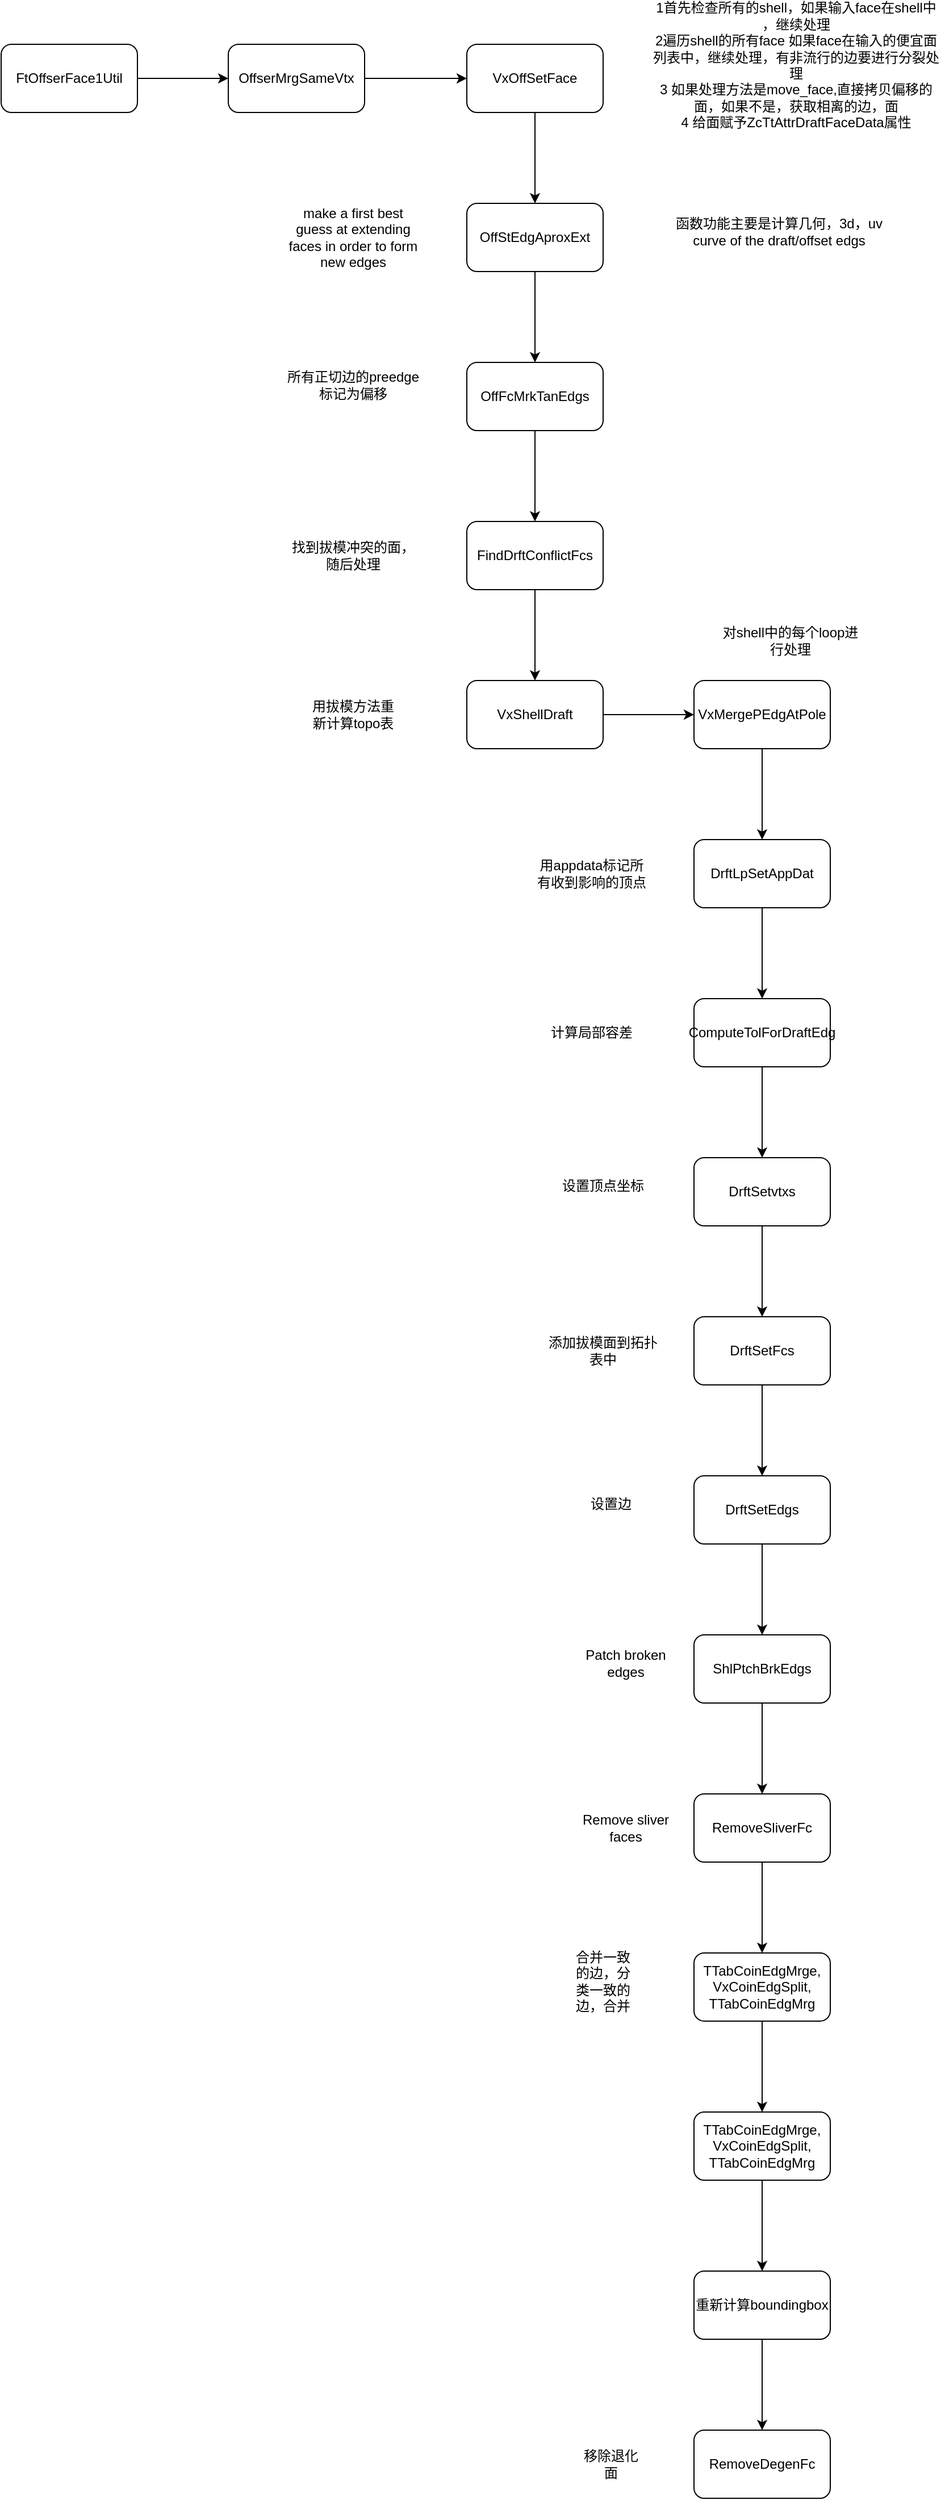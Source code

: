 <mxfile version="24.7.15">
  <diagram name="第 1 页" id="YE1NN4_8z4oJuWLOnsad">
    <mxGraphModel dx="1050" dy="618" grid="1" gridSize="10" guides="1" tooltips="1" connect="1" arrows="1" fold="1" page="1" pageScale="1" pageWidth="827" pageHeight="1169" math="0" shadow="0">
      <root>
        <mxCell id="0" />
        <mxCell id="1" parent="0" />
        <mxCell id="pQGIZ2C4_gywt-hOBK8q-5" value="" style="edgeStyle=orthogonalEdgeStyle;rounded=0;orthogonalLoop=1;jettySize=auto;html=1;" edge="1" parent="1" source="pQGIZ2C4_gywt-hOBK8q-1" target="pQGIZ2C4_gywt-hOBK8q-4">
          <mxGeometry relative="1" as="geometry" />
        </mxCell>
        <mxCell id="pQGIZ2C4_gywt-hOBK8q-1" value="FtOffserFace1Util" style="rounded=1;whiteSpace=wrap;html=1;" vertex="1" parent="1">
          <mxGeometry x="340" y="300" width="120" height="60" as="geometry" />
        </mxCell>
        <mxCell id="pQGIZ2C4_gywt-hOBK8q-7" value="" style="edgeStyle=orthogonalEdgeStyle;rounded=0;orthogonalLoop=1;jettySize=auto;html=1;" edge="1" parent="1" source="pQGIZ2C4_gywt-hOBK8q-4" target="pQGIZ2C4_gywt-hOBK8q-6">
          <mxGeometry relative="1" as="geometry" />
        </mxCell>
        <mxCell id="pQGIZ2C4_gywt-hOBK8q-4" value="OffserMrgSameVtx" style="rounded=1;whiteSpace=wrap;html=1;" vertex="1" parent="1">
          <mxGeometry x="540" y="300" width="120" height="60" as="geometry" />
        </mxCell>
        <mxCell id="pQGIZ2C4_gywt-hOBK8q-9" value="" style="edgeStyle=orthogonalEdgeStyle;rounded=0;orthogonalLoop=1;jettySize=auto;html=1;" edge="1" parent="1" source="pQGIZ2C4_gywt-hOBK8q-6" target="pQGIZ2C4_gywt-hOBK8q-8">
          <mxGeometry relative="1" as="geometry" />
        </mxCell>
        <mxCell id="pQGIZ2C4_gywt-hOBK8q-6" value="VxOffSetFace" style="rounded=1;whiteSpace=wrap;html=1;" vertex="1" parent="1">
          <mxGeometry x="750" y="300" width="120" height="60" as="geometry" />
        </mxCell>
        <mxCell id="pQGIZ2C4_gywt-hOBK8q-15" value="" style="edgeStyle=orthogonalEdgeStyle;rounded=0;orthogonalLoop=1;jettySize=auto;html=1;" edge="1" parent="1" source="pQGIZ2C4_gywt-hOBK8q-8" target="pQGIZ2C4_gywt-hOBK8q-14">
          <mxGeometry relative="1" as="geometry" />
        </mxCell>
        <mxCell id="pQGIZ2C4_gywt-hOBK8q-8" value="OffStEdgAproxExt" style="rounded=1;whiteSpace=wrap;html=1;" vertex="1" parent="1">
          <mxGeometry x="750" y="440" width="120" height="60" as="geometry" />
        </mxCell>
        <mxCell id="pQGIZ2C4_gywt-hOBK8q-11" value="1首先检查所有的shell，如果输入face在shell中 ，继续处理&lt;div&gt;2遍历shell的所有face 如果face在输入的便宜面列表中，继续处理，有非流行的边要进行分裂处理&lt;/div&gt;&lt;div&gt;3 如果处理方法是move_face,直接拷贝偏移的面，如果不是，获取相离的边，面&lt;/div&gt;&lt;div&gt;4 给面赋予ZcTtAttrDraftFaceData属性&lt;/div&gt;&lt;div&gt;&lt;br&gt;&lt;/div&gt;&lt;div&gt;&lt;br&gt;&lt;/div&gt;&lt;div&gt;&lt;br&gt;&lt;/div&gt;" style="text;html=1;align=center;verticalAlign=middle;whiteSpace=wrap;rounded=0;" vertex="1" parent="1">
          <mxGeometry x="910" y="300" width="260" height="80" as="geometry" />
        </mxCell>
        <mxCell id="pQGIZ2C4_gywt-hOBK8q-12" value="make a first best guess at extending faces in order to form new edges" style="text;html=1;align=center;verticalAlign=middle;whiteSpace=wrap;rounded=0;" vertex="1" parent="1">
          <mxGeometry x="590" y="455" width="120" height="30" as="geometry" />
        </mxCell>
        <mxCell id="pQGIZ2C4_gywt-hOBK8q-13" value="函数功能主要是计算几何，3d，uv curve of the draft/offset edgs" style="text;html=1;align=center;verticalAlign=middle;whiteSpace=wrap;rounded=0;" vertex="1" parent="1">
          <mxGeometry x="920" y="450" width="210" height="30" as="geometry" />
        </mxCell>
        <mxCell id="pQGIZ2C4_gywt-hOBK8q-18" value="" style="edgeStyle=orthogonalEdgeStyle;rounded=0;orthogonalLoop=1;jettySize=auto;html=1;" edge="1" parent="1" source="pQGIZ2C4_gywt-hOBK8q-14" target="pQGIZ2C4_gywt-hOBK8q-17">
          <mxGeometry relative="1" as="geometry" />
        </mxCell>
        <mxCell id="pQGIZ2C4_gywt-hOBK8q-14" value="OffFcMrkTanEdgs" style="rounded=1;whiteSpace=wrap;html=1;" vertex="1" parent="1">
          <mxGeometry x="750" y="580" width="120" height="60" as="geometry" />
        </mxCell>
        <mxCell id="pQGIZ2C4_gywt-hOBK8q-16" value="所有正切边的preedge标记为偏移" style="text;html=1;align=center;verticalAlign=middle;whiteSpace=wrap;rounded=0;" vertex="1" parent="1">
          <mxGeometry x="590" y="585" width="120" height="30" as="geometry" />
        </mxCell>
        <mxCell id="pQGIZ2C4_gywt-hOBK8q-21" value="" style="edgeStyle=orthogonalEdgeStyle;rounded=0;orthogonalLoop=1;jettySize=auto;html=1;" edge="1" parent="1" source="pQGIZ2C4_gywt-hOBK8q-17" target="pQGIZ2C4_gywt-hOBK8q-20">
          <mxGeometry relative="1" as="geometry" />
        </mxCell>
        <mxCell id="pQGIZ2C4_gywt-hOBK8q-17" value="FindDrftConflictFcs" style="rounded=1;whiteSpace=wrap;html=1;" vertex="1" parent="1">
          <mxGeometry x="750" y="720" width="120" height="60" as="geometry" />
        </mxCell>
        <mxCell id="pQGIZ2C4_gywt-hOBK8q-19" value="找到拔模冲突的面，随后处理" style="text;html=1;align=center;verticalAlign=middle;whiteSpace=wrap;rounded=0;" vertex="1" parent="1">
          <mxGeometry x="590" y="735" width="120" height="30" as="geometry" />
        </mxCell>
        <mxCell id="pQGIZ2C4_gywt-hOBK8q-24" value="" style="edgeStyle=orthogonalEdgeStyle;rounded=0;orthogonalLoop=1;jettySize=auto;html=1;" edge="1" parent="1" source="pQGIZ2C4_gywt-hOBK8q-20" target="pQGIZ2C4_gywt-hOBK8q-23">
          <mxGeometry relative="1" as="geometry" />
        </mxCell>
        <mxCell id="pQGIZ2C4_gywt-hOBK8q-20" value="VxShellDraft" style="rounded=1;whiteSpace=wrap;html=1;" vertex="1" parent="1">
          <mxGeometry x="750" y="860" width="120" height="60" as="geometry" />
        </mxCell>
        <mxCell id="pQGIZ2C4_gywt-hOBK8q-22" value="用拔模方法重新计算topo表" style="text;html=1;align=center;verticalAlign=middle;whiteSpace=wrap;rounded=0;" vertex="1" parent="1">
          <mxGeometry x="610" y="875" width="80" height="30" as="geometry" />
        </mxCell>
        <mxCell id="pQGIZ2C4_gywt-hOBK8q-27" value="" style="edgeStyle=orthogonalEdgeStyle;rounded=0;orthogonalLoop=1;jettySize=auto;html=1;" edge="1" parent="1" source="pQGIZ2C4_gywt-hOBK8q-23" target="pQGIZ2C4_gywt-hOBK8q-26">
          <mxGeometry relative="1" as="geometry" />
        </mxCell>
        <mxCell id="pQGIZ2C4_gywt-hOBK8q-23" value="VxMergePEdgAtPole" style="rounded=1;whiteSpace=wrap;html=1;" vertex="1" parent="1">
          <mxGeometry x="950" y="860" width="120" height="60" as="geometry" />
        </mxCell>
        <mxCell id="pQGIZ2C4_gywt-hOBK8q-25" value="对shell中的每个loop进行处理" style="text;html=1;align=center;verticalAlign=middle;whiteSpace=wrap;rounded=0;" vertex="1" parent="1">
          <mxGeometry x="970" y="810" width="130" height="30" as="geometry" />
        </mxCell>
        <mxCell id="pQGIZ2C4_gywt-hOBK8q-30" value="" style="edgeStyle=orthogonalEdgeStyle;rounded=0;orthogonalLoop=1;jettySize=auto;html=1;" edge="1" parent="1" source="pQGIZ2C4_gywt-hOBK8q-26" target="pQGIZ2C4_gywt-hOBK8q-29">
          <mxGeometry relative="1" as="geometry" />
        </mxCell>
        <mxCell id="pQGIZ2C4_gywt-hOBK8q-26" value="DrftLpSetAppDat" style="rounded=1;whiteSpace=wrap;html=1;" vertex="1" parent="1">
          <mxGeometry x="950" y="1000" width="120" height="60" as="geometry" />
        </mxCell>
        <mxCell id="pQGIZ2C4_gywt-hOBK8q-28" value="用appdata标记所有收到影响的顶点" style="text;html=1;align=center;verticalAlign=middle;whiteSpace=wrap;rounded=0;" vertex="1" parent="1">
          <mxGeometry x="810" y="1015" width="100" height="30" as="geometry" />
        </mxCell>
        <mxCell id="pQGIZ2C4_gywt-hOBK8q-33" value="" style="edgeStyle=orthogonalEdgeStyle;rounded=0;orthogonalLoop=1;jettySize=auto;html=1;" edge="1" parent="1" source="pQGIZ2C4_gywt-hOBK8q-29" target="pQGIZ2C4_gywt-hOBK8q-32">
          <mxGeometry relative="1" as="geometry" />
        </mxCell>
        <mxCell id="pQGIZ2C4_gywt-hOBK8q-29" value="ComputeTolForDraftEdg" style="rounded=1;whiteSpace=wrap;html=1;" vertex="1" parent="1">
          <mxGeometry x="950" y="1140" width="120" height="60" as="geometry" />
        </mxCell>
        <mxCell id="pQGIZ2C4_gywt-hOBK8q-31" value="计算局部容差" style="text;html=1;align=center;verticalAlign=middle;whiteSpace=wrap;rounded=0;" vertex="1" parent="1">
          <mxGeometry x="810" y="1155" width="100" height="30" as="geometry" />
        </mxCell>
        <mxCell id="pQGIZ2C4_gywt-hOBK8q-35" value="" style="edgeStyle=orthogonalEdgeStyle;rounded=0;orthogonalLoop=1;jettySize=auto;html=1;" edge="1" parent="1" source="pQGIZ2C4_gywt-hOBK8q-32" target="pQGIZ2C4_gywt-hOBK8q-34">
          <mxGeometry relative="1" as="geometry" />
        </mxCell>
        <mxCell id="pQGIZ2C4_gywt-hOBK8q-32" value="DrftSetvtxs" style="rounded=1;whiteSpace=wrap;html=1;" vertex="1" parent="1">
          <mxGeometry x="950" y="1280" width="120" height="60" as="geometry" />
        </mxCell>
        <mxCell id="pQGIZ2C4_gywt-hOBK8q-39" value="" style="edgeStyle=orthogonalEdgeStyle;rounded=0;orthogonalLoop=1;jettySize=auto;html=1;" edge="1" parent="1" source="pQGIZ2C4_gywt-hOBK8q-34" target="pQGIZ2C4_gywt-hOBK8q-38">
          <mxGeometry relative="1" as="geometry" />
        </mxCell>
        <mxCell id="pQGIZ2C4_gywt-hOBK8q-34" value="DrftSetFcs" style="rounded=1;whiteSpace=wrap;html=1;" vertex="1" parent="1">
          <mxGeometry x="950" y="1420" width="120" height="60" as="geometry" />
        </mxCell>
        <mxCell id="pQGIZ2C4_gywt-hOBK8q-36" value="设置顶点坐标" style="text;html=1;align=center;verticalAlign=middle;whiteSpace=wrap;rounded=0;" vertex="1" parent="1">
          <mxGeometry x="820" y="1290" width="100" height="30" as="geometry" />
        </mxCell>
        <mxCell id="pQGIZ2C4_gywt-hOBK8q-37" value="添加拔模面到拓扑表中" style="text;html=1;align=center;verticalAlign=middle;whiteSpace=wrap;rounded=0;" vertex="1" parent="1">
          <mxGeometry x="820" y="1435" width="100" height="30" as="geometry" />
        </mxCell>
        <mxCell id="pQGIZ2C4_gywt-hOBK8q-42" value="" style="edgeStyle=orthogonalEdgeStyle;rounded=0;orthogonalLoop=1;jettySize=auto;html=1;" edge="1" parent="1" source="pQGIZ2C4_gywt-hOBK8q-38" target="pQGIZ2C4_gywt-hOBK8q-41">
          <mxGeometry relative="1" as="geometry" />
        </mxCell>
        <mxCell id="pQGIZ2C4_gywt-hOBK8q-38" value="DrftSetEdgs" style="rounded=1;whiteSpace=wrap;html=1;" vertex="1" parent="1">
          <mxGeometry x="950" y="1560" width="120" height="60" as="geometry" />
        </mxCell>
        <mxCell id="pQGIZ2C4_gywt-hOBK8q-40" value="设置边" style="text;html=1;align=center;verticalAlign=middle;whiteSpace=wrap;rounded=0;" vertex="1" parent="1">
          <mxGeometry x="827" y="1570" width="100" height="30" as="geometry" />
        </mxCell>
        <mxCell id="pQGIZ2C4_gywt-hOBK8q-45" value="" style="edgeStyle=orthogonalEdgeStyle;rounded=0;orthogonalLoop=1;jettySize=auto;html=1;" edge="1" parent="1" source="pQGIZ2C4_gywt-hOBK8q-41" target="pQGIZ2C4_gywt-hOBK8q-44">
          <mxGeometry relative="1" as="geometry" />
        </mxCell>
        <mxCell id="pQGIZ2C4_gywt-hOBK8q-41" value="ShlPtchBrkEdgs" style="rounded=1;whiteSpace=wrap;html=1;" vertex="1" parent="1">
          <mxGeometry x="950" y="1700" width="120" height="60" as="geometry" />
        </mxCell>
        <mxCell id="pQGIZ2C4_gywt-hOBK8q-43" value="Patch broken edges" style="text;html=1;align=center;verticalAlign=middle;whiteSpace=wrap;rounded=0;" vertex="1" parent="1">
          <mxGeometry x="840" y="1710" width="100" height="30" as="geometry" />
        </mxCell>
        <mxCell id="pQGIZ2C4_gywt-hOBK8q-48" value="" style="edgeStyle=orthogonalEdgeStyle;rounded=0;orthogonalLoop=1;jettySize=auto;html=1;" edge="1" parent="1" source="pQGIZ2C4_gywt-hOBK8q-44" target="pQGIZ2C4_gywt-hOBK8q-47">
          <mxGeometry relative="1" as="geometry" />
        </mxCell>
        <mxCell id="pQGIZ2C4_gywt-hOBK8q-44" value="RemoveSliverFc" style="rounded=1;whiteSpace=wrap;html=1;" vertex="1" parent="1">
          <mxGeometry x="950" y="1840" width="120" height="60" as="geometry" />
        </mxCell>
        <mxCell id="pQGIZ2C4_gywt-hOBK8q-46" value="Remove sliver faces" style="text;html=1;align=center;verticalAlign=middle;whiteSpace=wrap;rounded=0;" vertex="1" parent="1">
          <mxGeometry x="840" y="1855" width="100" height="30" as="geometry" />
        </mxCell>
        <mxCell id="pQGIZ2C4_gywt-hOBK8q-51" value="" style="edgeStyle=orthogonalEdgeStyle;rounded=0;orthogonalLoop=1;jettySize=auto;html=1;" edge="1" parent="1" source="pQGIZ2C4_gywt-hOBK8q-47" target="pQGIZ2C4_gywt-hOBK8q-50">
          <mxGeometry relative="1" as="geometry" />
        </mxCell>
        <mxCell id="pQGIZ2C4_gywt-hOBK8q-47" value="TTabCoinEdgMrge,&lt;br&gt;VxCoinEdgSplit,&lt;br&gt;TTabCoinEdgMrg" style="rounded=1;whiteSpace=wrap;html=1;" vertex="1" parent="1">
          <mxGeometry x="950" y="1980" width="120" height="60" as="geometry" />
        </mxCell>
        <mxCell id="pQGIZ2C4_gywt-hOBK8q-49" value="合并一致的边，分类一致的边，合并" style="text;html=1;align=center;verticalAlign=middle;whiteSpace=wrap;rounded=0;" vertex="1" parent="1">
          <mxGeometry x="840" y="1990" width="60" height="30" as="geometry" />
        </mxCell>
        <mxCell id="pQGIZ2C4_gywt-hOBK8q-53" value="" style="edgeStyle=orthogonalEdgeStyle;rounded=0;orthogonalLoop=1;jettySize=auto;html=1;" edge="1" parent="1" source="pQGIZ2C4_gywt-hOBK8q-50" target="pQGIZ2C4_gywt-hOBK8q-52">
          <mxGeometry relative="1" as="geometry" />
        </mxCell>
        <mxCell id="pQGIZ2C4_gywt-hOBK8q-50" value="TTabCoinEdgMrge,&lt;br&gt;VxCoinEdgSplit,&lt;br&gt;TTabCoinEdgMrg" style="rounded=1;whiteSpace=wrap;html=1;" vertex="1" parent="1">
          <mxGeometry x="950" y="2120" width="120" height="60" as="geometry" />
        </mxCell>
        <mxCell id="pQGIZ2C4_gywt-hOBK8q-55" value="" style="edgeStyle=orthogonalEdgeStyle;rounded=0;orthogonalLoop=1;jettySize=auto;html=1;" edge="1" parent="1" source="pQGIZ2C4_gywt-hOBK8q-52" target="pQGIZ2C4_gywt-hOBK8q-54">
          <mxGeometry relative="1" as="geometry" />
        </mxCell>
        <mxCell id="pQGIZ2C4_gywt-hOBK8q-52" value="重新计算boundingbox" style="whiteSpace=wrap;html=1;rounded=1;" vertex="1" parent="1">
          <mxGeometry x="950" y="2260" width="120" height="60" as="geometry" />
        </mxCell>
        <mxCell id="pQGIZ2C4_gywt-hOBK8q-54" value="RemoveDegenFc" style="whiteSpace=wrap;html=1;rounded=1;" vertex="1" parent="1">
          <mxGeometry x="950" y="2400" width="120" height="60" as="geometry" />
        </mxCell>
        <mxCell id="pQGIZ2C4_gywt-hOBK8q-56" value="移除退化面" style="text;html=1;align=center;verticalAlign=middle;whiteSpace=wrap;rounded=0;" vertex="1" parent="1">
          <mxGeometry x="847" y="2415" width="60" height="30" as="geometry" />
        </mxCell>
      </root>
    </mxGraphModel>
  </diagram>
</mxfile>
